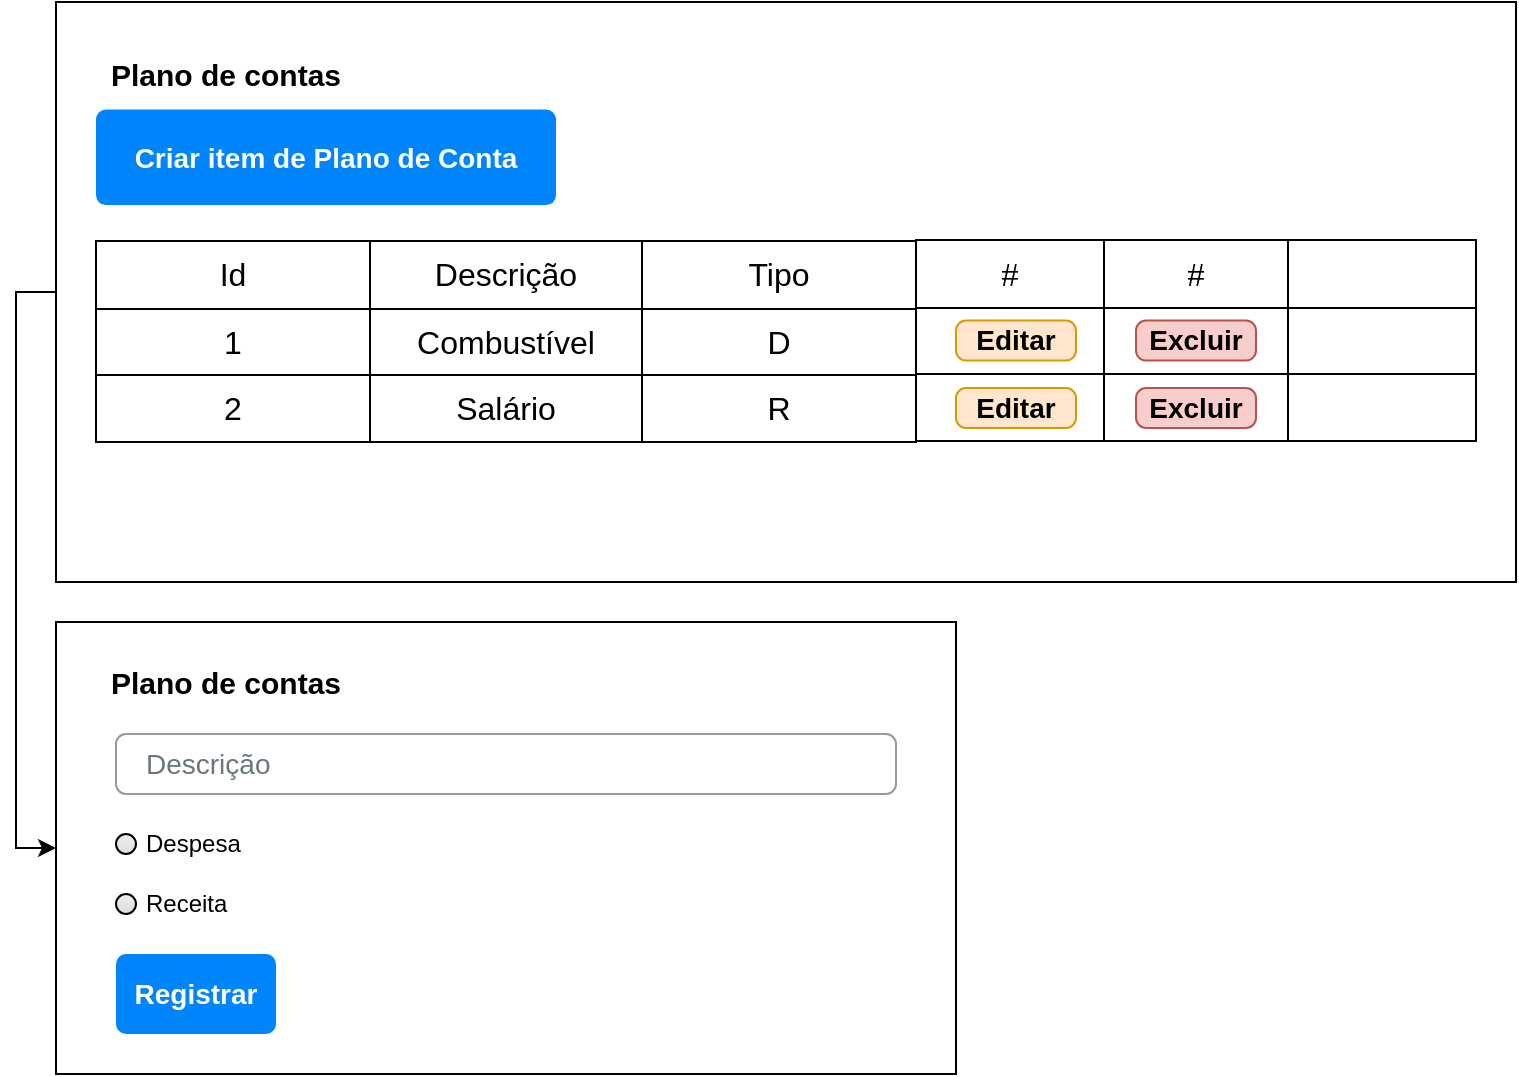 <mxfile version="23.0.2" type="github" pages="2">
  <diagram name="Page-1" id="Gz3QivCtY7YxrN8YMUWP">
    <mxGraphModel dx="1562" dy="998" grid="1" gridSize="10" guides="1" tooltips="1" connect="1" arrows="1" fold="1" page="1" pageScale="1" pageWidth="850" pageHeight="1100" math="0" shadow="0">
      <root>
        <mxCell id="0" />
        <mxCell id="1" parent="0" />
        <mxCell id="NwNGzbRK-xUO3alusrzk-24" value="" style="group;fillColor=#ffe6cc;strokeColor=#d79b00;" vertex="1" connectable="0" parent="1">
          <mxGeometry x="60" y="130" width="730" height="290" as="geometry" />
        </mxCell>
        <mxCell id="NwNGzbRK-xUO3alusrzk-25" value="" style="rounded=0;whiteSpace=wrap;html=1;" vertex="1" parent="NwNGzbRK-xUO3alusrzk-24">
          <mxGeometry width="730" height="290" as="geometry" />
        </mxCell>
        <mxCell id="NwNGzbRK-xUO3alusrzk-26" value="Plano de contas" style="text;html=1;strokeColor=none;fillColor=none;align=center;verticalAlign=middle;whiteSpace=wrap;rounded=0;fontStyle=1;fontSize=15;" vertex="1" parent="NwNGzbRK-xUO3alusrzk-24">
          <mxGeometry x="10" y="17.92" width="150" height="35.841" as="geometry" />
        </mxCell>
        <mxCell id="NwNGzbRK-xUO3alusrzk-29" value="Criar item de Plano de Conta" style="html=1;shadow=0;dashed=0;shape=mxgraph.bootstrap.rrect;rSize=5;strokeColor=none;strokeWidth=1;fillColor=#0085FC;fontColor=#FFFFFF;whiteSpace=wrap;align=center;verticalAlign=middle;spacingLeft=0;fontStyle=1;fontSize=14;spacing=5;" vertex="1" parent="NwNGzbRK-xUO3alusrzk-24">
          <mxGeometry x="20" y="53.761" width="230" height="47.788" as="geometry" />
        </mxCell>
        <mxCell id="NwNGzbRK-xUO3alusrzk-31" value="" style="shape=table;startSize=0;container=1;collapsible=0;childLayout=tableLayout;fontSize=16;" vertex="1" parent="NwNGzbRK-xUO3alusrzk-24">
          <mxGeometry x="20" y="119.47" width="410" height="100.53" as="geometry" />
        </mxCell>
        <mxCell id="NwNGzbRK-xUO3alusrzk-32" value="" style="shape=tableRow;horizontal=0;startSize=0;swimlaneHead=0;swimlaneBody=0;strokeColor=inherit;top=0;left=0;bottom=0;right=0;collapsible=0;dropTarget=0;fillColor=none;points=[[0,0.5],[1,0.5]];portConstraint=eastwest;fontSize=16;" vertex="1" parent="NwNGzbRK-xUO3alusrzk-31">
          <mxGeometry width="410" height="34" as="geometry" />
        </mxCell>
        <mxCell id="NwNGzbRK-xUO3alusrzk-33" value="Id" style="shape=partialRectangle;html=1;whiteSpace=wrap;connectable=0;strokeColor=inherit;overflow=hidden;fillColor=none;top=0;left=0;bottom=0;right=0;pointerEvents=1;fontSize=16;" vertex="1" parent="NwNGzbRK-xUO3alusrzk-32">
          <mxGeometry width="137" height="34" as="geometry">
            <mxRectangle width="137" height="34" as="alternateBounds" />
          </mxGeometry>
        </mxCell>
        <mxCell id="NwNGzbRK-xUO3alusrzk-34" value="Descrição" style="shape=partialRectangle;html=1;whiteSpace=wrap;connectable=0;strokeColor=inherit;overflow=hidden;fillColor=none;top=0;left=0;bottom=0;right=0;pointerEvents=1;fontSize=16;" vertex="1" parent="NwNGzbRK-xUO3alusrzk-32">
          <mxGeometry x="137" width="136" height="34" as="geometry">
            <mxRectangle width="136" height="34" as="alternateBounds" />
          </mxGeometry>
        </mxCell>
        <mxCell id="NwNGzbRK-xUO3alusrzk-35" value="Tipo" style="shape=partialRectangle;html=1;whiteSpace=wrap;connectable=0;strokeColor=inherit;overflow=hidden;fillColor=none;top=0;left=0;bottom=0;right=0;pointerEvents=1;fontSize=16;" vertex="1" parent="NwNGzbRK-xUO3alusrzk-32">
          <mxGeometry x="273" width="137" height="34" as="geometry">
            <mxRectangle width="137" height="34" as="alternateBounds" />
          </mxGeometry>
        </mxCell>
        <mxCell id="NwNGzbRK-xUO3alusrzk-36" value="" style="shape=tableRow;horizontal=0;startSize=0;swimlaneHead=0;swimlaneBody=0;strokeColor=inherit;top=0;left=0;bottom=0;right=0;collapsible=0;dropTarget=0;fillColor=none;points=[[0,0.5],[1,0.5]];portConstraint=eastwest;fontSize=16;" vertex="1" parent="NwNGzbRK-xUO3alusrzk-31">
          <mxGeometry y="34" width="410" height="33" as="geometry" />
        </mxCell>
        <mxCell id="NwNGzbRK-xUO3alusrzk-37" value="1" style="shape=partialRectangle;html=1;whiteSpace=wrap;connectable=0;strokeColor=inherit;overflow=hidden;fillColor=none;top=0;left=0;bottom=0;right=0;pointerEvents=1;fontSize=16;" vertex="1" parent="NwNGzbRK-xUO3alusrzk-36">
          <mxGeometry width="137" height="33" as="geometry">
            <mxRectangle width="137" height="33" as="alternateBounds" />
          </mxGeometry>
        </mxCell>
        <mxCell id="NwNGzbRK-xUO3alusrzk-38" value="Combustível" style="shape=partialRectangle;html=1;whiteSpace=wrap;connectable=0;strokeColor=inherit;overflow=hidden;fillColor=none;top=0;left=0;bottom=0;right=0;pointerEvents=1;fontSize=16;" vertex="1" parent="NwNGzbRK-xUO3alusrzk-36">
          <mxGeometry x="137" width="136" height="33" as="geometry">
            <mxRectangle width="136" height="33" as="alternateBounds" />
          </mxGeometry>
        </mxCell>
        <mxCell id="NwNGzbRK-xUO3alusrzk-39" value="D" style="shape=partialRectangle;html=1;whiteSpace=wrap;connectable=0;strokeColor=inherit;overflow=hidden;fillColor=none;top=0;left=0;bottom=0;right=0;pointerEvents=1;fontSize=16;" vertex="1" parent="NwNGzbRK-xUO3alusrzk-36">
          <mxGeometry x="273" width="137" height="33" as="geometry">
            <mxRectangle width="137" height="33" as="alternateBounds" />
          </mxGeometry>
        </mxCell>
        <mxCell id="NwNGzbRK-xUO3alusrzk-40" value="" style="shape=tableRow;horizontal=0;startSize=0;swimlaneHead=0;swimlaneBody=0;strokeColor=inherit;top=0;left=0;bottom=0;right=0;collapsible=0;dropTarget=0;fillColor=none;points=[[0,0.5],[1,0.5]];portConstraint=eastwest;fontSize=16;" vertex="1" parent="NwNGzbRK-xUO3alusrzk-31">
          <mxGeometry y="67" width="410" height="34" as="geometry" />
        </mxCell>
        <mxCell id="NwNGzbRK-xUO3alusrzk-41" value="2" style="shape=partialRectangle;html=1;whiteSpace=wrap;connectable=0;strokeColor=inherit;overflow=hidden;fillColor=none;top=0;left=0;bottom=0;right=0;pointerEvents=1;fontSize=16;" vertex="1" parent="NwNGzbRK-xUO3alusrzk-40">
          <mxGeometry width="137" height="34" as="geometry">
            <mxRectangle width="137" height="34" as="alternateBounds" />
          </mxGeometry>
        </mxCell>
        <mxCell id="NwNGzbRK-xUO3alusrzk-42" value="Salário" style="shape=partialRectangle;html=1;whiteSpace=wrap;connectable=0;strokeColor=inherit;overflow=hidden;fillColor=none;top=0;left=0;bottom=0;right=0;pointerEvents=1;fontSize=16;" vertex="1" parent="NwNGzbRK-xUO3alusrzk-40">
          <mxGeometry x="137" width="136" height="34" as="geometry">
            <mxRectangle width="136" height="34" as="alternateBounds" />
          </mxGeometry>
        </mxCell>
        <mxCell id="NwNGzbRK-xUO3alusrzk-43" value="R" style="shape=partialRectangle;html=1;whiteSpace=wrap;connectable=0;strokeColor=inherit;overflow=hidden;fillColor=none;top=0;left=0;bottom=0;right=0;pointerEvents=1;fontSize=16;" vertex="1" parent="NwNGzbRK-xUO3alusrzk-40">
          <mxGeometry x="273" width="137" height="34" as="geometry">
            <mxRectangle width="137" height="34" as="alternateBounds" />
          </mxGeometry>
        </mxCell>
        <mxCell id="NwNGzbRK-xUO3alusrzk-45" value="" style="shape=table;startSize=0;container=1;collapsible=0;childLayout=tableLayout;fontSize=16;" vertex="1" parent="1">
          <mxGeometry x="490" y="249" width="280" height="100.53" as="geometry" />
        </mxCell>
        <mxCell id="NwNGzbRK-xUO3alusrzk-46" value="" style="shape=tableRow;horizontal=0;startSize=0;swimlaneHead=0;swimlaneBody=0;strokeColor=inherit;top=0;left=0;bottom=0;right=0;collapsible=0;dropTarget=0;fillColor=none;points=[[0,0.5],[1,0.5]];portConstraint=eastwest;fontSize=16;" vertex="1" parent="NwNGzbRK-xUO3alusrzk-45">
          <mxGeometry width="280" height="34" as="geometry" />
        </mxCell>
        <mxCell id="NwNGzbRK-xUO3alusrzk-47" value="#" style="shape=partialRectangle;html=1;whiteSpace=wrap;connectable=0;strokeColor=inherit;overflow=hidden;fillColor=none;top=0;left=0;bottom=0;right=0;pointerEvents=1;fontSize=16;" vertex="1" parent="NwNGzbRK-xUO3alusrzk-46">
          <mxGeometry width="94" height="34" as="geometry">
            <mxRectangle width="94" height="34" as="alternateBounds" />
          </mxGeometry>
        </mxCell>
        <mxCell id="NwNGzbRK-xUO3alusrzk-48" value="#" style="shape=partialRectangle;html=1;whiteSpace=wrap;connectable=0;strokeColor=inherit;overflow=hidden;fillColor=none;top=0;left=0;bottom=0;right=0;pointerEvents=1;fontSize=16;" vertex="1" parent="NwNGzbRK-xUO3alusrzk-46">
          <mxGeometry x="94" width="92" height="34" as="geometry">
            <mxRectangle width="92" height="34" as="alternateBounds" />
          </mxGeometry>
        </mxCell>
        <mxCell id="NwNGzbRK-xUO3alusrzk-49" value="" style="shape=partialRectangle;html=1;whiteSpace=wrap;connectable=0;strokeColor=inherit;overflow=hidden;fillColor=none;top=0;left=0;bottom=0;right=0;pointerEvents=1;fontSize=16;" vertex="1" parent="NwNGzbRK-xUO3alusrzk-46">
          <mxGeometry x="186" width="94" height="34" as="geometry">
            <mxRectangle width="94" height="34" as="alternateBounds" />
          </mxGeometry>
        </mxCell>
        <mxCell id="NwNGzbRK-xUO3alusrzk-50" value="" style="shape=tableRow;horizontal=0;startSize=0;swimlaneHead=0;swimlaneBody=0;strokeColor=inherit;top=0;left=0;bottom=0;right=0;collapsible=0;dropTarget=0;fillColor=none;points=[[0,0.5],[1,0.5]];portConstraint=eastwest;fontSize=16;" vertex="1" parent="NwNGzbRK-xUO3alusrzk-45">
          <mxGeometry y="34" width="280" height="33" as="geometry" />
        </mxCell>
        <mxCell id="NwNGzbRK-xUO3alusrzk-51" value="" style="shape=partialRectangle;html=1;whiteSpace=wrap;connectable=0;strokeColor=inherit;overflow=hidden;fillColor=none;top=0;left=0;bottom=0;right=0;pointerEvents=1;fontSize=16;" vertex="1" parent="NwNGzbRK-xUO3alusrzk-50">
          <mxGeometry width="94" height="33" as="geometry">
            <mxRectangle width="94" height="33" as="alternateBounds" />
          </mxGeometry>
        </mxCell>
        <mxCell id="NwNGzbRK-xUO3alusrzk-52" value="" style="shape=partialRectangle;html=1;whiteSpace=wrap;connectable=0;strokeColor=inherit;overflow=hidden;fillColor=none;top=0;left=0;bottom=0;right=0;pointerEvents=1;fontSize=16;" vertex="1" parent="NwNGzbRK-xUO3alusrzk-50">
          <mxGeometry x="94" width="92" height="33" as="geometry">
            <mxRectangle width="92" height="33" as="alternateBounds" />
          </mxGeometry>
        </mxCell>
        <mxCell id="NwNGzbRK-xUO3alusrzk-53" value="" style="shape=partialRectangle;html=1;whiteSpace=wrap;connectable=0;strokeColor=inherit;overflow=hidden;fillColor=none;top=0;left=0;bottom=0;right=0;pointerEvents=1;fontSize=16;" vertex="1" parent="NwNGzbRK-xUO3alusrzk-50">
          <mxGeometry x="186" width="94" height="33" as="geometry">
            <mxRectangle width="94" height="33" as="alternateBounds" />
          </mxGeometry>
        </mxCell>
        <mxCell id="NwNGzbRK-xUO3alusrzk-54" value="" style="shape=tableRow;horizontal=0;startSize=0;swimlaneHead=0;swimlaneBody=0;strokeColor=inherit;top=0;left=0;bottom=0;right=0;collapsible=0;dropTarget=0;fillColor=none;points=[[0,0.5],[1,0.5]];portConstraint=eastwest;fontSize=16;" vertex="1" parent="NwNGzbRK-xUO3alusrzk-45">
          <mxGeometry y="67" width="280" height="34" as="geometry" />
        </mxCell>
        <mxCell id="NwNGzbRK-xUO3alusrzk-55" value="" style="shape=partialRectangle;html=1;whiteSpace=wrap;connectable=0;strokeColor=inherit;overflow=hidden;fillColor=none;top=0;left=0;bottom=0;right=0;pointerEvents=1;fontSize=16;" vertex="1" parent="NwNGzbRK-xUO3alusrzk-54">
          <mxGeometry width="94" height="34" as="geometry">
            <mxRectangle width="94" height="34" as="alternateBounds" />
          </mxGeometry>
        </mxCell>
        <mxCell id="NwNGzbRK-xUO3alusrzk-56" value="" style="shape=partialRectangle;html=1;whiteSpace=wrap;connectable=0;strokeColor=inherit;overflow=hidden;fillColor=none;top=0;left=0;bottom=0;right=0;pointerEvents=1;fontSize=16;" vertex="1" parent="NwNGzbRK-xUO3alusrzk-54">
          <mxGeometry x="94" width="92" height="34" as="geometry">
            <mxRectangle width="92" height="34" as="alternateBounds" />
          </mxGeometry>
        </mxCell>
        <mxCell id="NwNGzbRK-xUO3alusrzk-57" value="" style="shape=partialRectangle;html=1;whiteSpace=wrap;connectable=0;strokeColor=inherit;overflow=hidden;fillColor=none;top=0;left=0;bottom=0;right=0;pointerEvents=1;fontSize=16;" vertex="1" parent="NwNGzbRK-xUO3alusrzk-54">
          <mxGeometry x="186" width="94" height="34" as="geometry">
            <mxRectangle width="94" height="34" as="alternateBounds" />
          </mxGeometry>
        </mxCell>
        <mxCell id="NwNGzbRK-xUO3alusrzk-23" value="" style="group" vertex="1" connectable="0" parent="1">
          <mxGeometry x="60" y="440" width="450" height="226" as="geometry" />
        </mxCell>
        <mxCell id="NwNGzbRK-xUO3alusrzk-22" value="" style="rounded=0;whiteSpace=wrap;html=1;" vertex="1" parent="NwNGzbRK-xUO3alusrzk-23">
          <mxGeometry width="450" height="226" as="geometry" />
        </mxCell>
        <mxCell id="NwNGzbRK-xUO3alusrzk-1" value="Plano de contas" style="text;html=1;strokeColor=none;fillColor=none;align=center;verticalAlign=middle;whiteSpace=wrap;rounded=0;fontStyle=1;fontSize=15;" vertex="1" parent="NwNGzbRK-xUO3alusrzk-23">
          <mxGeometry x="10" y="15" width="150" height="30" as="geometry" />
        </mxCell>
        <mxCell id="NwNGzbRK-xUO3alusrzk-5" value="Despesa" style="html=1;shadow=0;dashed=0;shape=mxgraph.bootstrap.radioButton2;labelPosition=right;verticalLabelPosition=middle;align=left;verticalAlign=middle;gradientColor=#DEDEDE;fillColor=#EDEDED;checked=0;spacing=5;checkedFill=#0085FC;checkedStroke=#ffffff;" vertex="1" parent="NwNGzbRK-xUO3alusrzk-23">
          <mxGeometry x="30" y="106" width="10" height="10" as="geometry" />
        </mxCell>
        <mxCell id="NwNGzbRK-xUO3alusrzk-6" value="Receita" style="html=1;shadow=0;dashed=0;shape=mxgraph.bootstrap.radioButton2;labelPosition=right;verticalLabelPosition=middle;align=left;verticalAlign=middle;gradientColor=#DEDEDE;fillColor=#EDEDED;checked=0;spacing=5;checkedFill=#0085FC;checkedStroke=#ffffff;" vertex="1" parent="NwNGzbRK-xUO3alusrzk-23">
          <mxGeometry x="30" y="136" width="10" height="10" as="geometry" />
        </mxCell>
        <mxCell id="NwNGzbRK-xUO3alusrzk-12" value="Registrar" style="html=1;shadow=0;dashed=0;shape=mxgraph.bootstrap.rrect;rSize=5;strokeColor=none;strokeWidth=1;fillColor=#0085FC;fontColor=#FFFFFF;whiteSpace=wrap;align=center;verticalAlign=middle;spacingLeft=0;fontStyle=1;fontSize=14;spacing=5;" vertex="1" parent="NwNGzbRK-xUO3alusrzk-23">
          <mxGeometry x="30" y="166" width="80" height="40" as="geometry" />
        </mxCell>
        <mxCell id="NwNGzbRK-xUO3alusrzk-20" value="Descrição" style="html=1;shadow=0;dashed=0;shape=mxgraph.bootstrap.rrect;rSize=5;fillColor=none;strokeColor=#999999;align=left;spacing=15;fontSize=14;fontColor=#6C767D;" vertex="1" parent="NwNGzbRK-xUO3alusrzk-23">
          <mxGeometry x="30" y="56" width="390" height="30" as="geometry" />
        </mxCell>
        <mxCell id="NwNGzbRK-xUO3alusrzk-60" value="Editar" style="html=1;shadow=0;dashed=0;shape=mxgraph.bootstrap.rrect;rSize=5;strokeColor=#d79b00;strokeWidth=1;fillColor=#ffe6cc;whiteSpace=wrap;align=center;verticalAlign=middle;spacingLeft=0;fontStyle=1;fontSize=14;spacing=5;" vertex="1" parent="1">
          <mxGeometry x="510" y="289.27" width="60" height="20" as="geometry" />
        </mxCell>
        <mxCell id="NwNGzbRK-xUO3alusrzk-61" value="Editar" style="html=1;shadow=0;dashed=0;shape=mxgraph.bootstrap.rrect;rSize=5;strokeColor=#d79b00;strokeWidth=1;fillColor=#ffe6cc;whiteSpace=wrap;align=center;verticalAlign=middle;spacingLeft=0;fontStyle=1;fontSize=14;spacing=5;" vertex="1" parent="1">
          <mxGeometry x="510" y="323" width="60" height="20" as="geometry" />
        </mxCell>
        <mxCell id="NwNGzbRK-xUO3alusrzk-62" value="Excluir" style="html=1;shadow=0;dashed=0;shape=mxgraph.bootstrap.rrect;rSize=5;strokeColor=#b85450;strokeWidth=1;fillColor=#f8cecc;whiteSpace=wrap;align=center;verticalAlign=middle;spacingLeft=0;fontStyle=1;fontSize=14;spacing=5;" vertex="1" parent="1">
          <mxGeometry x="600" y="289.27" width="60" height="20" as="geometry" />
        </mxCell>
        <mxCell id="NwNGzbRK-xUO3alusrzk-63" value="Excluir" style="html=1;shadow=0;dashed=0;shape=mxgraph.bootstrap.rrect;rSize=5;strokeColor=#b85450;strokeWidth=1;fillColor=#f8cecc;whiteSpace=wrap;align=center;verticalAlign=middle;spacingLeft=0;fontStyle=1;fontSize=14;spacing=5;" vertex="1" parent="1">
          <mxGeometry x="600" y="323" width="60" height="20" as="geometry" />
        </mxCell>
        <mxCell id="NwNGzbRK-xUO3alusrzk-65" style="edgeStyle=orthogonalEdgeStyle;rounded=0;orthogonalLoop=1;jettySize=auto;html=1;exitX=0;exitY=0.5;exitDx=0;exitDy=0;entryX=0;entryY=0.5;entryDx=0;entryDy=0;" edge="1" parent="1" source="NwNGzbRK-xUO3alusrzk-25" target="NwNGzbRK-xUO3alusrzk-22">
          <mxGeometry relative="1" as="geometry" />
        </mxCell>
      </root>
    </mxGraphModel>
  </diagram>
  <diagram id="Ut3BeWBIjtCx2bpKB5Rp" name="Page-2">
    <mxGraphModel dx="986" dy="631" grid="1" gridSize="10" guides="1" tooltips="1" connect="1" arrows="1" fold="1" page="1" pageScale="1" pageWidth="850" pageHeight="1100" math="0" shadow="0">
      <root>
        <mxCell id="0" />
        <mxCell id="1" parent="0" />
        <mxCell id="PaOtRaH19eEfLfB1Ltad-1" value="" style="group;fillColor=#ffe6cc;strokeColor=#d79b00;" vertex="1" connectable="0" parent="1">
          <mxGeometry x="60" y="130" width="770" height="290" as="geometry" />
        </mxCell>
        <mxCell id="PaOtRaH19eEfLfB1Ltad-2" value="" style="rounded=0;whiteSpace=wrap;html=1;" vertex="1" parent="PaOtRaH19eEfLfB1Ltad-1">
          <mxGeometry width="770" height="290" as="geometry" />
        </mxCell>
        <mxCell id="PaOtRaH19eEfLfB1Ltad-3" value="Transações Financeiras" style="text;html=1;strokeColor=none;fillColor=none;align=center;verticalAlign=middle;whiteSpace=wrap;rounded=0;fontStyle=1;fontSize=15;" vertex="1" parent="PaOtRaH19eEfLfB1Ltad-1">
          <mxGeometry x="10.548" y="17.92" width="253.151" height="35.84" as="geometry" />
        </mxCell>
        <mxCell id="PaOtRaH19eEfLfB1Ltad-4" value="Registrar Transação" style="html=1;shadow=0;dashed=0;shape=mxgraph.bootstrap.rrect;rSize=5;strokeColor=none;strokeWidth=1;fillColor=#0085FC;fontColor=#FFFFFF;whiteSpace=wrap;align=center;verticalAlign=middle;spacingLeft=0;fontStyle=1;fontSize=14;spacing=5;" vertex="1" parent="PaOtRaH19eEfLfB1Ltad-1">
          <mxGeometry x="21.096" y="53.761" width="242.603" height="47.788" as="geometry" />
        </mxCell>
        <mxCell id="PaOtRaH19eEfLfB1Ltad-5" value="" style="shape=table;startSize=0;container=1;collapsible=0;childLayout=tableLayout;fontSize=16;" vertex="1" parent="PaOtRaH19eEfLfB1Ltad-1">
          <mxGeometry x="21.096" y="119.47" width="432.466" height="100.53" as="geometry" />
        </mxCell>
        <mxCell id="PaOtRaH19eEfLfB1Ltad-6" value="" style="shape=tableRow;horizontal=0;startSize=0;swimlaneHead=0;swimlaneBody=0;strokeColor=inherit;top=0;left=0;bottom=0;right=0;collapsible=0;dropTarget=0;fillColor=none;points=[[0,0.5],[1,0.5]];portConstraint=eastwest;fontSize=16;" vertex="1" parent="PaOtRaH19eEfLfB1Ltad-5">
          <mxGeometry width="432.466" height="34" as="geometry" />
        </mxCell>
        <mxCell id="PaOtRaH19eEfLfB1Ltad-7" value="Id" style="shape=partialRectangle;html=1;whiteSpace=wrap;connectable=0;strokeColor=inherit;overflow=hidden;fillColor=none;top=0;left=0;bottom=0;right=0;pointerEvents=1;fontSize=16;" vertex="1" parent="PaOtRaH19eEfLfB1Ltad-6">
          <mxGeometry width="145" height="34" as="geometry">
            <mxRectangle width="145" height="34" as="alternateBounds" />
          </mxGeometry>
        </mxCell>
        <mxCell id="PaOtRaH19eEfLfB1Ltad-8" value="Histórico" style="shape=partialRectangle;html=1;whiteSpace=wrap;connectable=0;strokeColor=inherit;overflow=hidden;fillColor=none;top=0;left=0;bottom=0;right=0;pointerEvents=1;fontSize=16;" vertex="1" parent="PaOtRaH19eEfLfB1Ltad-6">
          <mxGeometry x="145" width="143" height="34" as="geometry">
            <mxRectangle width="143" height="34" as="alternateBounds" />
          </mxGeometry>
        </mxCell>
        <mxCell id="PaOtRaH19eEfLfB1Ltad-9" value="Tipo" style="shape=partialRectangle;html=1;whiteSpace=wrap;connectable=0;strokeColor=inherit;overflow=hidden;fillColor=none;top=0;left=0;bottom=0;right=0;pointerEvents=1;fontSize=16;" vertex="1" parent="PaOtRaH19eEfLfB1Ltad-6">
          <mxGeometry x="288" width="144" height="34" as="geometry">
            <mxRectangle width="144" height="34" as="alternateBounds" />
          </mxGeometry>
        </mxCell>
        <mxCell id="PaOtRaH19eEfLfB1Ltad-10" value="" style="shape=tableRow;horizontal=0;startSize=0;swimlaneHead=0;swimlaneBody=0;strokeColor=inherit;top=0;left=0;bottom=0;right=0;collapsible=0;dropTarget=0;fillColor=none;points=[[0,0.5],[1,0.5]];portConstraint=eastwest;fontSize=16;" vertex="1" parent="PaOtRaH19eEfLfB1Ltad-5">
          <mxGeometry y="34" width="432.466" height="33" as="geometry" />
        </mxCell>
        <mxCell id="PaOtRaH19eEfLfB1Ltad-11" value="1" style="shape=partialRectangle;html=1;whiteSpace=wrap;connectable=0;strokeColor=inherit;overflow=hidden;fillColor=none;top=0;left=0;bottom=0;right=0;pointerEvents=1;fontSize=16;" vertex="1" parent="PaOtRaH19eEfLfB1Ltad-10">
          <mxGeometry width="145" height="33" as="geometry">
            <mxRectangle width="145" height="33" as="alternateBounds" />
          </mxGeometry>
        </mxCell>
        <mxCell id="PaOtRaH19eEfLfB1Ltad-12" value="Combustível" style="shape=partialRectangle;html=1;whiteSpace=wrap;connectable=0;strokeColor=inherit;overflow=hidden;fillColor=none;top=0;left=0;bottom=0;right=0;pointerEvents=1;fontSize=16;" vertex="1" parent="PaOtRaH19eEfLfB1Ltad-10">
          <mxGeometry x="145" width="143" height="33" as="geometry">
            <mxRectangle width="143" height="33" as="alternateBounds" />
          </mxGeometry>
        </mxCell>
        <mxCell id="PaOtRaH19eEfLfB1Ltad-13" value="D" style="shape=partialRectangle;html=1;whiteSpace=wrap;connectable=0;strokeColor=inherit;overflow=hidden;fillColor=none;top=0;left=0;bottom=0;right=0;pointerEvents=1;fontSize=16;" vertex="1" parent="PaOtRaH19eEfLfB1Ltad-10">
          <mxGeometry x="288" width="144" height="33" as="geometry">
            <mxRectangle width="144" height="33" as="alternateBounds" />
          </mxGeometry>
        </mxCell>
        <mxCell id="PaOtRaH19eEfLfB1Ltad-14" value="" style="shape=tableRow;horizontal=0;startSize=0;swimlaneHead=0;swimlaneBody=0;strokeColor=inherit;top=0;left=0;bottom=0;right=0;collapsible=0;dropTarget=0;fillColor=none;points=[[0,0.5],[1,0.5]];portConstraint=eastwest;fontSize=16;" vertex="1" parent="PaOtRaH19eEfLfB1Ltad-5">
          <mxGeometry y="67" width="432.466" height="34" as="geometry" />
        </mxCell>
        <mxCell id="PaOtRaH19eEfLfB1Ltad-15" value="2" style="shape=partialRectangle;html=1;whiteSpace=wrap;connectable=0;strokeColor=inherit;overflow=hidden;fillColor=none;top=0;left=0;bottom=0;right=0;pointerEvents=1;fontSize=16;" vertex="1" parent="PaOtRaH19eEfLfB1Ltad-14">
          <mxGeometry width="145" height="34" as="geometry">
            <mxRectangle width="145" height="34" as="alternateBounds" />
          </mxGeometry>
        </mxCell>
        <mxCell id="PaOtRaH19eEfLfB1Ltad-16" value="Salário" style="shape=partialRectangle;html=1;whiteSpace=wrap;connectable=0;strokeColor=inherit;overflow=hidden;fillColor=none;top=0;left=0;bottom=0;right=0;pointerEvents=1;fontSize=16;" vertex="1" parent="PaOtRaH19eEfLfB1Ltad-14">
          <mxGeometry x="145" width="143" height="34" as="geometry">
            <mxRectangle width="143" height="34" as="alternateBounds" />
          </mxGeometry>
        </mxCell>
        <mxCell id="PaOtRaH19eEfLfB1Ltad-17" value="R" style="shape=partialRectangle;html=1;whiteSpace=wrap;connectable=0;strokeColor=inherit;overflow=hidden;fillColor=none;top=0;left=0;bottom=0;right=0;pointerEvents=1;fontSize=16;" vertex="1" parent="PaOtRaH19eEfLfB1Ltad-14">
          <mxGeometry x="288" width="144" height="34" as="geometry">
            <mxRectangle width="144" height="34" as="alternateBounds" />
          </mxGeometry>
        </mxCell>
        <mxCell id="PaOtRaH19eEfLfB1Ltad-18" value="" style="shape=table;startSize=0;container=1;collapsible=0;childLayout=tableLayout;fontSize=16;" vertex="1" parent="1">
          <mxGeometry x="490" y="249" width="330" height="100.53" as="geometry" />
        </mxCell>
        <mxCell id="PaOtRaH19eEfLfB1Ltad-19" value="" style="shape=tableRow;horizontal=0;startSize=0;swimlaneHead=0;swimlaneBody=0;strokeColor=inherit;top=0;left=0;bottom=0;right=0;collapsible=0;dropTarget=0;fillColor=none;points=[[0,0.5],[1,0.5]];portConstraint=eastwest;fontSize=16;" vertex="1" parent="PaOtRaH19eEfLfB1Ltad-18">
          <mxGeometry width="330" height="34" as="geometry" />
        </mxCell>
        <mxCell id="PaOtRaH19eEfLfB1Ltad-20" value="Valor" style="shape=partialRectangle;html=1;whiteSpace=wrap;connectable=0;strokeColor=inherit;overflow=hidden;fillColor=none;top=0;left=0;bottom=0;right=0;pointerEvents=1;fontSize=16;" vertex="1" parent="PaOtRaH19eEfLfB1Ltad-19">
          <mxGeometry width="90" height="34" as="geometry">
            <mxRectangle width="90" height="34" as="alternateBounds" />
          </mxGeometry>
        </mxCell>
        <mxCell id="PaOtRaH19eEfLfB1Ltad-21" value="Data" style="shape=partialRectangle;html=1;whiteSpace=wrap;connectable=0;strokeColor=inherit;overflow=hidden;fillColor=none;top=0;left=0;bottom=0;right=0;pointerEvents=1;fontSize=16;" vertex="1" parent="PaOtRaH19eEfLfB1Ltad-19">
          <mxGeometry x="90" width="90" height="34" as="geometry">
            <mxRectangle width="90" height="34" as="alternateBounds" />
          </mxGeometry>
        </mxCell>
        <mxCell id="PaOtRaH19eEfLfB1Ltad-22" value="" style="shape=partialRectangle;html=1;whiteSpace=wrap;connectable=0;strokeColor=inherit;overflow=hidden;fillColor=none;top=0;left=0;bottom=0;right=0;pointerEvents=1;fontSize=16;" vertex="1" parent="PaOtRaH19eEfLfB1Ltad-19">
          <mxGeometry x="180" width="150" height="34" as="geometry">
            <mxRectangle width="150" height="34" as="alternateBounds" />
          </mxGeometry>
        </mxCell>
        <mxCell id="PaOtRaH19eEfLfB1Ltad-23" value="" style="shape=tableRow;horizontal=0;startSize=0;swimlaneHead=0;swimlaneBody=0;strokeColor=inherit;top=0;left=0;bottom=0;right=0;collapsible=0;dropTarget=0;fillColor=none;points=[[0,0.5],[1,0.5]];portConstraint=eastwest;fontSize=16;" vertex="1" parent="PaOtRaH19eEfLfB1Ltad-18">
          <mxGeometry y="34" width="330" height="33" as="geometry" />
        </mxCell>
        <mxCell id="PaOtRaH19eEfLfB1Ltad-24" value="R$&amp;nbsp; 389,00" style="shape=partialRectangle;html=1;whiteSpace=wrap;connectable=0;strokeColor=inherit;overflow=hidden;fillColor=none;top=0;left=0;bottom=0;right=0;pointerEvents=1;fontSize=16;" vertex="1" parent="PaOtRaH19eEfLfB1Ltad-23">
          <mxGeometry width="90" height="33" as="geometry">
            <mxRectangle width="90" height="33" as="alternateBounds" />
          </mxGeometry>
        </mxCell>
        <mxCell id="PaOtRaH19eEfLfB1Ltad-25" value="20/12/2022" style="shape=partialRectangle;html=1;whiteSpace=wrap;connectable=0;strokeColor=inherit;overflow=hidden;fillColor=none;top=0;left=0;bottom=0;right=0;pointerEvents=1;fontSize=16;" vertex="1" parent="PaOtRaH19eEfLfB1Ltad-23">
          <mxGeometry x="90" width="90" height="33" as="geometry">
            <mxRectangle width="90" height="33" as="alternateBounds" />
          </mxGeometry>
        </mxCell>
        <mxCell id="PaOtRaH19eEfLfB1Ltad-26" value="" style="shape=partialRectangle;html=1;whiteSpace=wrap;connectable=0;strokeColor=inherit;overflow=hidden;fillColor=none;top=0;left=0;bottom=0;right=0;pointerEvents=1;fontSize=16;" vertex="1" parent="PaOtRaH19eEfLfB1Ltad-23">
          <mxGeometry x="180" width="150" height="33" as="geometry">
            <mxRectangle width="150" height="33" as="alternateBounds" />
          </mxGeometry>
        </mxCell>
        <mxCell id="PaOtRaH19eEfLfB1Ltad-27" value="" style="shape=tableRow;horizontal=0;startSize=0;swimlaneHead=0;swimlaneBody=0;strokeColor=inherit;top=0;left=0;bottom=0;right=0;collapsible=0;dropTarget=0;fillColor=none;points=[[0,0.5],[1,0.5]];portConstraint=eastwest;fontSize=16;" vertex="1" parent="PaOtRaH19eEfLfB1Ltad-18">
          <mxGeometry y="67" width="330" height="34" as="geometry" />
        </mxCell>
        <mxCell id="PaOtRaH19eEfLfB1Ltad-28" value="R$ 1.000,00" style="shape=partialRectangle;html=1;whiteSpace=wrap;connectable=0;strokeColor=inherit;overflow=hidden;fillColor=none;top=0;left=0;bottom=0;right=0;pointerEvents=1;fontSize=16;" vertex="1" parent="PaOtRaH19eEfLfB1Ltad-27">
          <mxGeometry width="90" height="34" as="geometry">
            <mxRectangle width="90" height="34" as="alternateBounds" />
          </mxGeometry>
        </mxCell>
        <mxCell id="PaOtRaH19eEfLfB1Ltad-29" value="05/12/2022" style="shape=partialRectangle;html=1;whiteSpace=wrap;connectable=0;strokeColor=inherit;overflow=hidden;fillColor=none;top=0;left=0;bottom=0;right=0;pointerEvents=1;fontSize=16;" vertex="1" parent="PaOtRaH19eEfLfB1Ltad-27">
          <mxGeometry x="90" width="90" height="34" as="geometry">
            <mxRectangle width="90" height="34" as="alternateBounds" />
          </mxGeometry>
        </mxCell>
        <mxCell id="PaOtRaH19eEfLfB1Ltad-30" value="" style="shape=partialRectangle;html=1;whiteSpace=wrap;connectable=0;strokeColor=inherit;overflow=hidden;fillColor=none;top=0;left=0;bottom=0;right=0;pointerEvents=1;fontSize=16;" vertex="1" parent="PaOtRaH19eEfLfB1Ltad-27">
          <mxGeometry x="180" width="150" height="34" as="geometry">
            <mxRectangle width="150" height="34" as="alternateBounds" />
          </mxGeometry>
        </mxCell>
        <mxCell id="PaOtRaH19eEfLfB1Ltad-38" value="Editar" style="html=1;shadow=0;dashed=0;shape=mxgraph.bootstrap.rrect;rSize=5;strokeColor=#d79b00;strokeWidth=1;fillColor=#ffe6cc;whiteSpace=wrap;align=center;verticalAlign=middle;spacingLeft=0;fontStyle=1;fontSize=14;spacing=5;" vertex="1" parent="1">
          <mxGeometry x="680" y="289.27" width="60" height="20" as="geometry" />
        </mxCell>
        <mxCell id="PaOtRaH19eEfLfB1Ltad-39" value="Editar" style="html=1;shadow=0;dashed=0;shape=mxgraph.bootstrap.rrect;rSize=5;strokeColor=#d79b00;strokeWidth=1;fillColor=#ffe6cc;whiteSpace=wrap;align=center;verticalAlign=middle;spacingLeft=0;fontStyle=1;fontSize=14;spacing=5;" vertex="1" parent="1">
          <mxGeometry x="680" y="323" width="60" height="20" as="geometry" />
        </mxCell>
        <mxCell id="PaOtRaH19eEfLfB1Ltad-40" value="Excluir" style="html=1;shadow=0;dashed=0;shape=mxgraph.bootstrap.rrect;rSize=5;strokeColor=#b85450;strokeWidth=1;fillColor=#f8cecc;whiteSpace=wrap;align=center;verticalAlign=middle;spacingLeft=0;fontStyle=1;fontSize=14;spacing=5;" vertex="1" parent="1">
          <mxGeometry x="751" y="289.27" width="60" height="20" as="geometry" />
        </mxCell>
        <mxCell id="PaOtRaH19eEfLfB1Ltad-41" value="Excluir" style="html=1;shadow=0;dashed=0;shape=mxgraph.bootstrap.rrect;rSize=5;strokeColor=#b85450;strokeWidth=1;fillColor=#f8cecc;whiteSpace=wrap;align=center;verticalAlign=middle;spacingLeft=0;fontStyle=1;fontSize=14;spacing=5;" vertex="1" parent="1">
          <mxGeometry x="751" y="323" width="60" height="20" as="geometry" />
        </mxCell>
        <mxCell id="PaOtRaH19eEfLfB1Ltad-42" style="edgeStyle=orthogonalEdgeStyle;rounded=0;orthogonalLoop=1;jettySize=auto;html=1;exitX=0;exitY=0.5;exitDx=0;exitDy=0;entryX=0;entryY=0.5;entryDx=0;entryDy=0;" edge="1" parent="1" source="PaOtRaH19eEfLfB1Ltad-2" target="PaOtRaH19eEfLfB1Ltad-32">
          <mxGeometry relative="1" as="geometry" />
        </mxCell>
        <mxCell id="dISUNihn5IcvRELrxw4K-5" value="" style="group" vertex="1" connectable="0" parent="1">
          <mxGeometry x="60" y="440" width="821.1" height="280" as="geometry" />
        </mxCell>
        <mxCell id="PaOtRaH19eEfLfB1Ltad-32" value="" style="rounded=0;whiteSpace=wrap;html=1;" vertex="1" parent="dISUNihn5IcvRELrxw4K-5">
          <mxGeometry width="450" height="280" as="geometry" />
        </mxCell>
        <mxCell id="PaOtRaH19eEfLfB1Ltad-33" value="Registrar Transação Financeira" style="text;html=1;strokeColor=none;fillColor=none;align=center;verticalAlign=middle;whiteSpace=wrap;rounded=0;fontStyle=1;fontSize=15;" vertex="1" parent="dISUNihn5IcvRELrxw4K-5">
          <mxGeometry x="10" y="15" width="260" height="30" as="geometry" />
        </mxCell>
        <mxCell id="PaOtRaH19eEfLfB1Ltad-36" value="Registrar" style="html=1;shadow=0;dashed=0;shape=mxgraph.bootstrap.rrect;rSize=5;strokeColor=none;strokeWidth=1;fillColor=#0085FC;fontColor=#FFFFFF;whiteSpace=wrap;align=center;verticalAlign=middle;spacingLeft=0;fontStyle=1;fontSize=14;spacing=5;" vertex="1" parent="dISUNihn5IcvRELrxw4K-5">
          <mxGeometry x="30" y="223" width="80" height="40" as="geometry" />
        </mxCell>
        <mxCell id="PaOtRaH19eEfLfB1Ltad-37" value="Data Transação" style="html=1;shadow=0;dashed=0;shape=mxgraph.bootstrap.rrect;rSize=5;fillColor=none;strokeColor=#999999;align=left;spacing=15;fontSize=14;fontColor=#6C767D;" vertex="1" parent="dISUNihn5IcvRELrxw4K-5">
          <mxGeometry x="30" y="52" width="390" height="30" as="geometry" />
        </mxCell>
        <mxCell id="dISUNihn5IcvRELrxw4K-3" value="Plano de conta" style="html=1;shadow=0;dashed=0;shape=mxgraph.bootstrap.rrect;rSize=5;strokeColor=#505050;strokeWidth=1;fillColor=#ffffff;fontColor=#777777;whiteSpace=wrap;align=left;verticalAlign=middle;fontStyle=0;fontSize=12;spacing=15;" vertex="1" parent="dISUNihn5IcvRELrxw4K-5">
          <mxGeometry x="30" y="144" width="390" height="30" as="geometry" />
        </mxCell>
        <mxCell id="dISUNihn5IcvRELrxw4K-4" value="" style="shape=triangle;direction=south;fillColor=#495057;strokeColor=none;perimeter=none;" vertex="1" parent="dISUNihn5IcvRELrxw4K-3">
          <mxGeometry x="1" y="0.5" width="10" height="5" relative="1" as="geometry">
            <mxPoint x="-17" y="-2.5" as="offset" />
          </mxGeometry>
        </mxCell>
        <mxCell id="dISUNihn5IcvRELrxw4K-6" value="Histórico" style="html=1;shadow=0;dashed=0;shape=mxgraph.bootstrap.rrect;rSize=5;fillColor=none;strokeColor=#999999;align=left;spacing=15;fontSize=14;fontColor=#6C767D;" vertex="1" parent="dISUNihn5IcvRELrxw4K-5">
          <mxGeometry x="30" y="185" width="390" height="30" as="geometry" />
        </mxCell>
        <mxCell id="dISUNihn5IcvRELrxw4K-7" value="" style="html=1;shadow=0;dashed=0;fillColor=#F8F9FA;strokeColor=none;fontSize=16;fontColor=#181819;align=left;spacing=15;" vertex="1" parent="dISUNihn5IcvRELrxw4K-5">
          <mxGeometry x="21.1" y="84" width="398.9" height="50" as="geometry" />
        </mxCell>
        <mxCell id="dISUNihn5IcvRELrxw4K-8" value="0,00" style="html=1;shadow=0;dashed=0;shape=mxgraph.bootstrap.rrect;rSize=5;strokeColor=#CED4DA;html=1;whiteSpace=wrap;fillColor=#FFFFFF;fontColor=#7D868C;align=left;spacingLeft=50;fontSize=14;" vertex="1" parent="dISUNihn5IcvRELrxw4K-7">
          <mxGeometry width="390" height="40" relative="1" as="geometry">
            <mxPoint x="10" y="10" as="offset" />
          </mxGeometry>
        </mxCell>
        <mxCell id="dISUNihn5IcvRELrxw4K-9" value="$" style="html=1;shadow=0;dashed=0;shape=mxgraph.bootstrap.leftButton;strokeColor=inherit;gradientColor=inherit;fontColor=inherit;fillColor=#E9ECEF;rSize=5;perimeter=none;whiteSpace=wrap;resizeHeight=1;" vertex="1" parent="dISUNihn5IcvRELrxw4K-8">
          <mxGeometry width="40" height="40" relative="1" as="geometry" />
        </mxCell>
      </root>
    </mxGraphModel>
  </diagram>
</mxfile>
